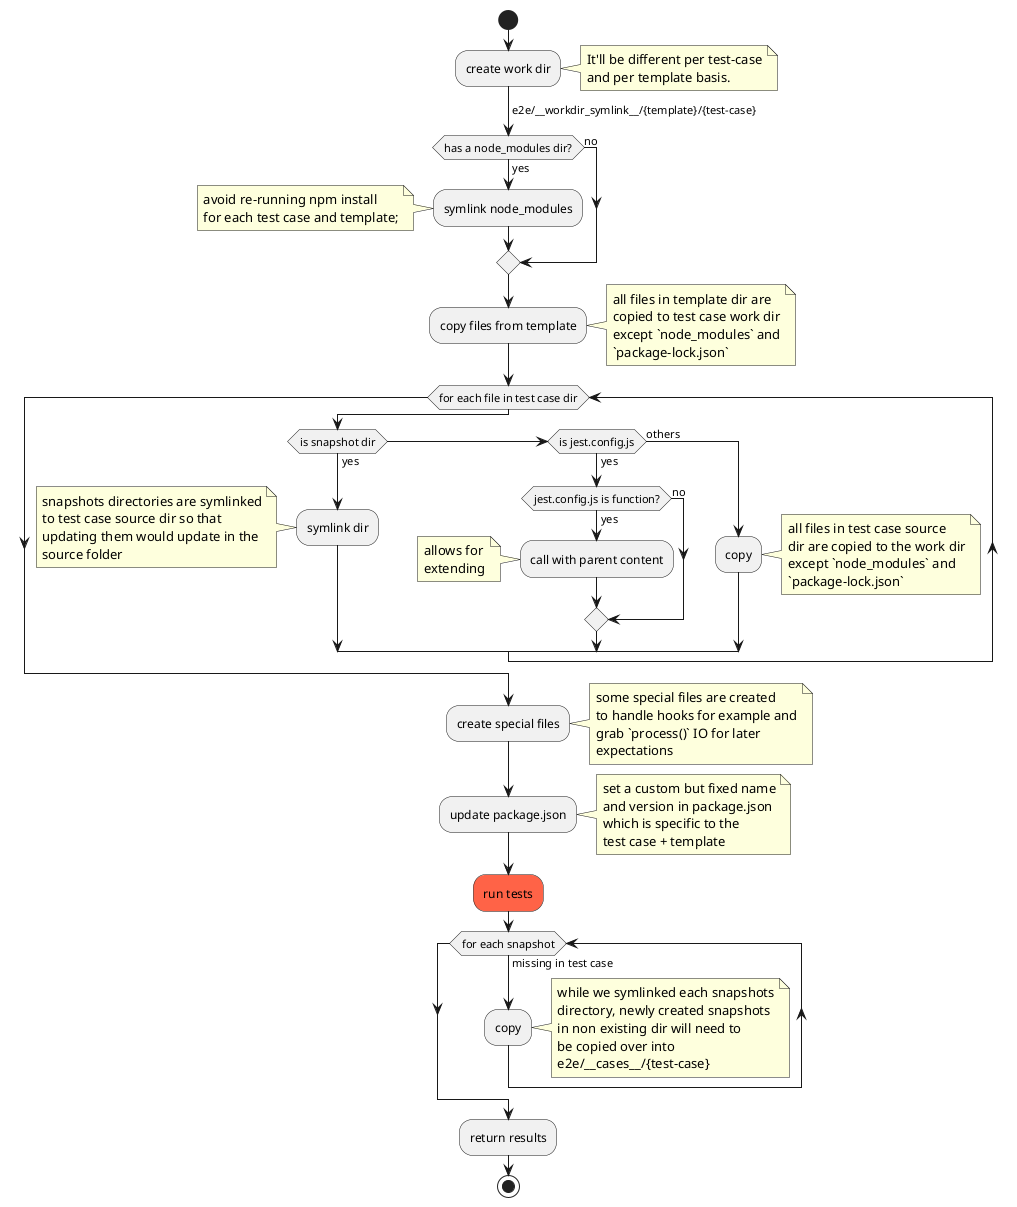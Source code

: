 @startuml


start

:create work dir;
note right
  It'll be different per test-case
  and per template basis.
end note
-> e2e/~__workdir_symlink__/{template}/{test-case};

if (has a node_modules dir?) then (yes)
  :symlink node_modules;
  note left
    avoid re-running npm install
    for each test case and template;
  end note
else (no)
endif

:copy files from template;
note right
  all files in template dir are
  copied to test case work dir
  except `node_modules` and
  `package-lock.json`
end note

while (for each file in test case dir)
  if (is snapshot dir) then (yes)
    :symlink dir;
    note left
      snapshots directories are symlinked
      to test case source dir so that
      updating them would update in the
      source folder
    end note

  else if (is jest.config.js) then (yes)
    if (jest.config.js is function?) then (yes)
      :call with parent content;
      note left
        allows for
        extending
      end note
    else (no)
    endif

  else (others)
    :copy;
    note right
      all files in test case source
      dir are copied to the work dir
      except `node_modules` and
      `package-lock.json`
    end note

  endif
endwhile

:create special files;
note right
  some special files are created
  to handle hooks for example and
  grab `process()` IO for later
  expectations
end note

:update package.json;
note right
  set a custom but fixed name
  and version in package.json
  which is specific to the
  test case + template
end note

#tomato:run tests;

while (for each snapshot) is (missing in test case)
  :copy;
  note right
    while we symlinked each snapshots
    directory, newly created snapshots
    in non existing dir will need to
    be copied over into
    e2e/~__cases__/{test-case}
  end note
endwhile

:return results;

stop


@enduml